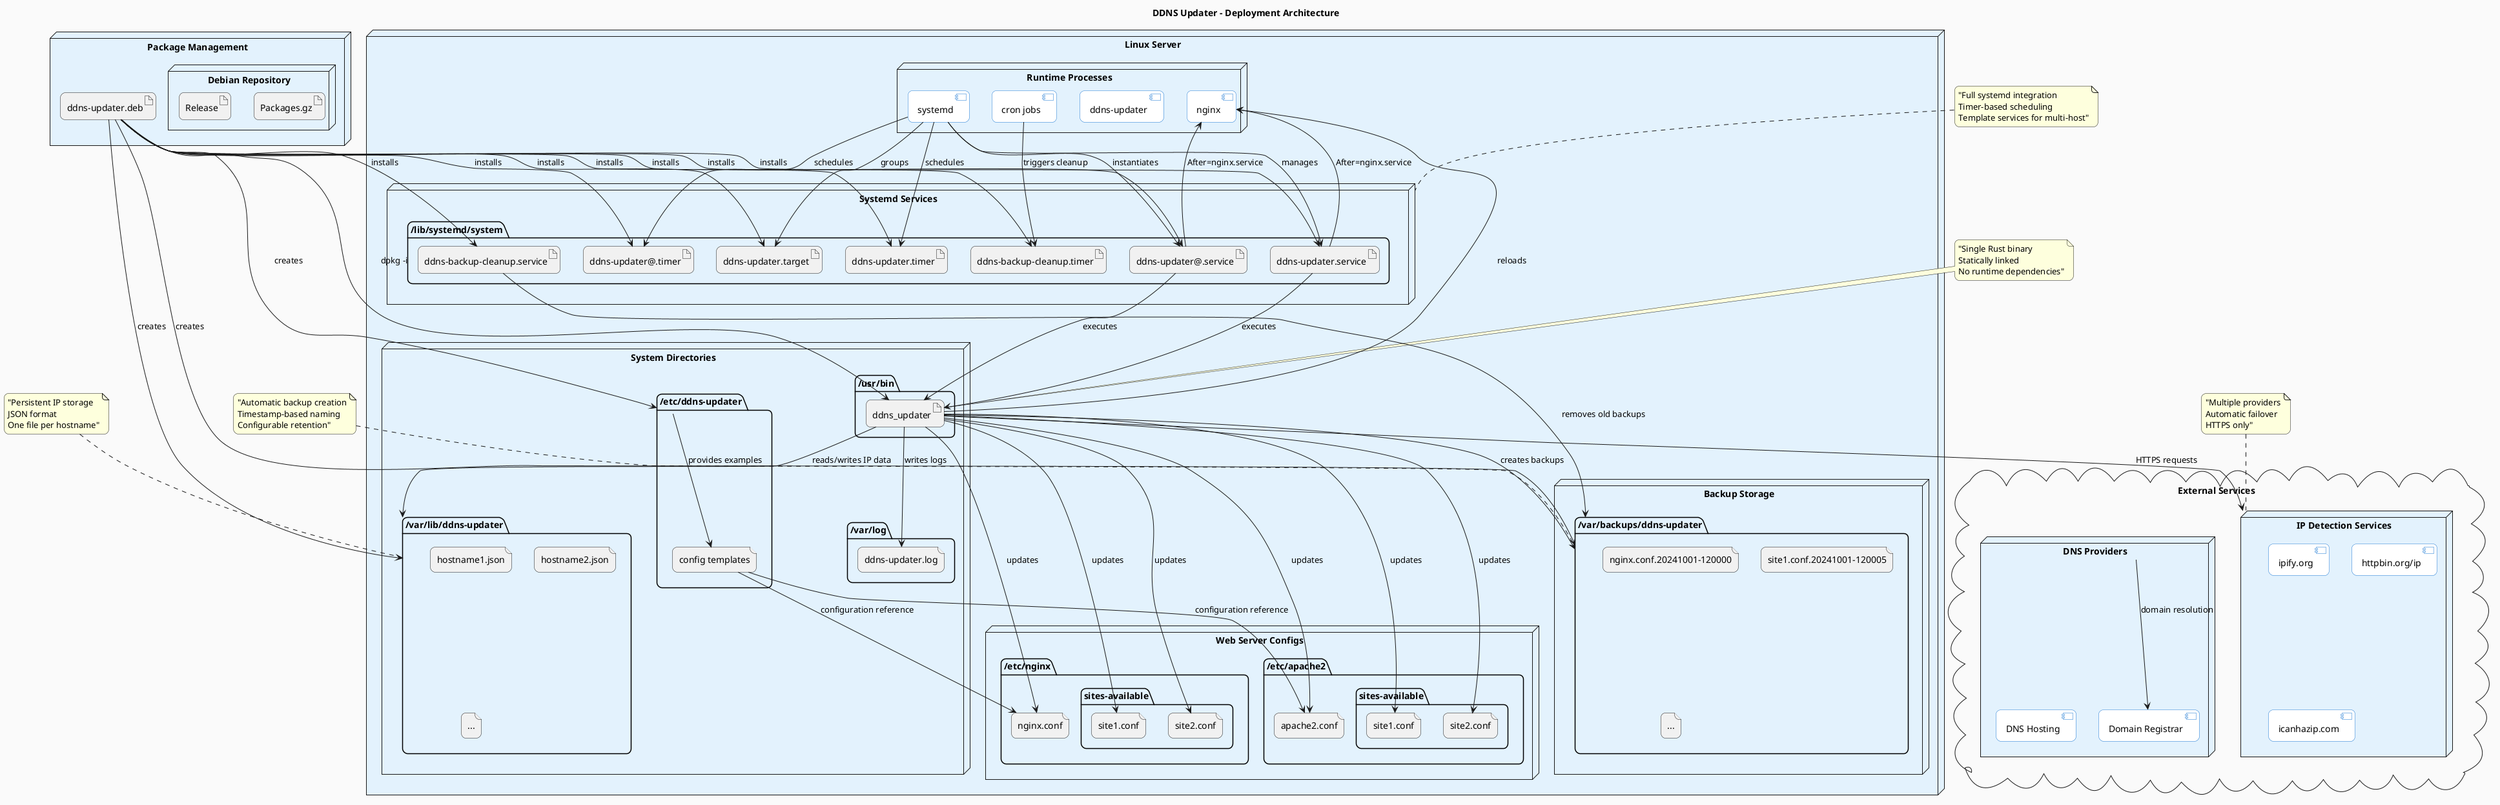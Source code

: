 @startuml deployment
skinparam backgroundColor #FAFAFA
skinparam roundcorner 15
skinparam nodeBackgroundColor #E3F2FD
skinparam componentBackgroundColor #FFFFFF
skinparam componentBorderColor #1976D2

title DDNS Updater - Deployment Architecture

node "Linux Server" as server {
    
    node "System Directories" as system {
        folder "/usr/bin" as usrbin {
            artifact "ddns_updater" as binary
        }
        
        folder "/etc/ddns-updater" as etcdir {
            file "config templates" as templates
        }
        
        folder "/var/lib/ddns-updater" as varlib {
            file "hostname1.json" as ip1
            file "hostname2.json" as ip2
            file "..." as more_ips
        }
        
        folder "/var/log" as logs {
            file "ddns-updater.log" as logfile
        }
    }
    
    node "Web Server Configs" as webconfigs {
        folder "/etc/nginx" as nginx {
            file "nginx.conf" as nginxconf
            folder "sites-available" as sites {
                file "site1.conf" as site1
                file "site2.conf" as site2
            }
        }
        
        folder "/etc/apache2" as apache {
            file "apache2.conf" as apacheconf
            folder "sites-available" as apachesites {
                file "site1.conf" as asite1
                file "site2.conf" as asite2
            }
        }
    }
    
    node "Systemd Services" as systemd {
        folder "/lib/systemd/system" as systemddir {
            artifact "ddns-updater.service" as service
            artifact "ddns-updater.timer" as timer
            artifact "ddns-updater@.service" as template_service
            artifact "ddns-updater@.timer" as template_timer
            artifact "ddns-updater.target" as target
            artifact "ddns-backup-cleanup.service" as cleanup_service
            artifact "ddns-backup-cleanup.timer" as cleanup_timer
        }
    }
    
    node "Backup Storage" as backups {
        folder "/var/backups/ddns-updater" as backupdir {
            file "nginx.conf.20241001-120000" as backup1
            file "site1.conf.20241001-120005" as backup2
            file "..." as more_backups
        }
    }
    
    node "Runtime Processes" as processes {
        component "systemd" as systemd_proc
        component "ddns-updater" as ddns_proc
        component "nginx" as nginx_proc
        component "cron jobs" as cron
    }
}

cloud "External Services" as external {
    node "IP Detection Services" as ip_services {
        component "ipify.org" as ipify
        component "httpbin.org/ip" as httpbin
        component "icanhazip.com" as icanhazip
    }
    
    node "DNS Providers" as dns {
        component "Domain Registrar" as registrar
        component "DNS Hosting" as dns_host
    }
}

node "Package Management" as packaging {
    artifact "ddns-updater.deb" as deb_package
    node "Debian Repository" as repo {
        artifact "Packages.gz" as packages
        artifact "Release" as release
    }
}

' Installation Flow
deb_package --> binary : "dpkg -i"
deb_package --> service : "installs"
deb_package --> timer : "installs"
deb_package --> template_service : "installs"
deb_package --> template_timer : "installs"
deb_package --> target : "installs"
deb_package --> cleanup_service : "installs"
deb_package --> cleanup_timer : "installs"
deb_package --> etcdir : "creates"
deb_package --> varlib : "creates"
deb_package --> backupdir : "creates"

' Runtime Relationships
systemd_proc --> service : "manages"
systemd_proc --> timer : "schedules"
systemd_proc --> template_service : "instantiates"
systemd_proc --> template_timer : "schedules"
systemd_proc --> target : "groups"
service --> binary : "executes"
template_service --> binary : "executes"

binary --> varlib : "reads/writes IP data"
binary --> nginxconf : "updates"
binary --> site1 : "updates"
binary --> site2 : "updates"
binary --> apacheconf : "updates"
binary --> asite1 : "updates"
binary --> asite2 : "updates"
binary --> backupdir : "creates backups"
binary --> logfile : "writes logs"
binary --> nginx_proc : "reloads"

' External Communication
binary --> ip_services : "HTTPS requests"
dns --> registrar : "domain resolution"

' Service Dependencies
service --> nginx_proc : "After=nginx.service"
template_service --> nginx_proc : "After=nginx.service"

' Backup Management
cleanup_service --> backupdir : "removes old backups"
cron --> cleanup_timer : "triggers cleanup"

' Configuration Management
etcdir --> templates : "provides examples"
templates --> nginxconf : "configuration reference"
templates --> apacheconf : "configuration reference"

note top of binary : "Single Rust binary\nStatically linked\nNo runtime dependencies"
note top of systemd : "Full systemd integration\nTimer-based scheduling\nTemplate services for multi-host"
note top of varlib : "Persistent IP storage\nJSON format\nOne file per hostname"
note top of backupdir : "Automatic backup creation\nTimestamp-based naming\nConfigurable retention"
note top of ip_services : "Multiple providers\nAutomatic failover\nHTTPS only"

@enduml